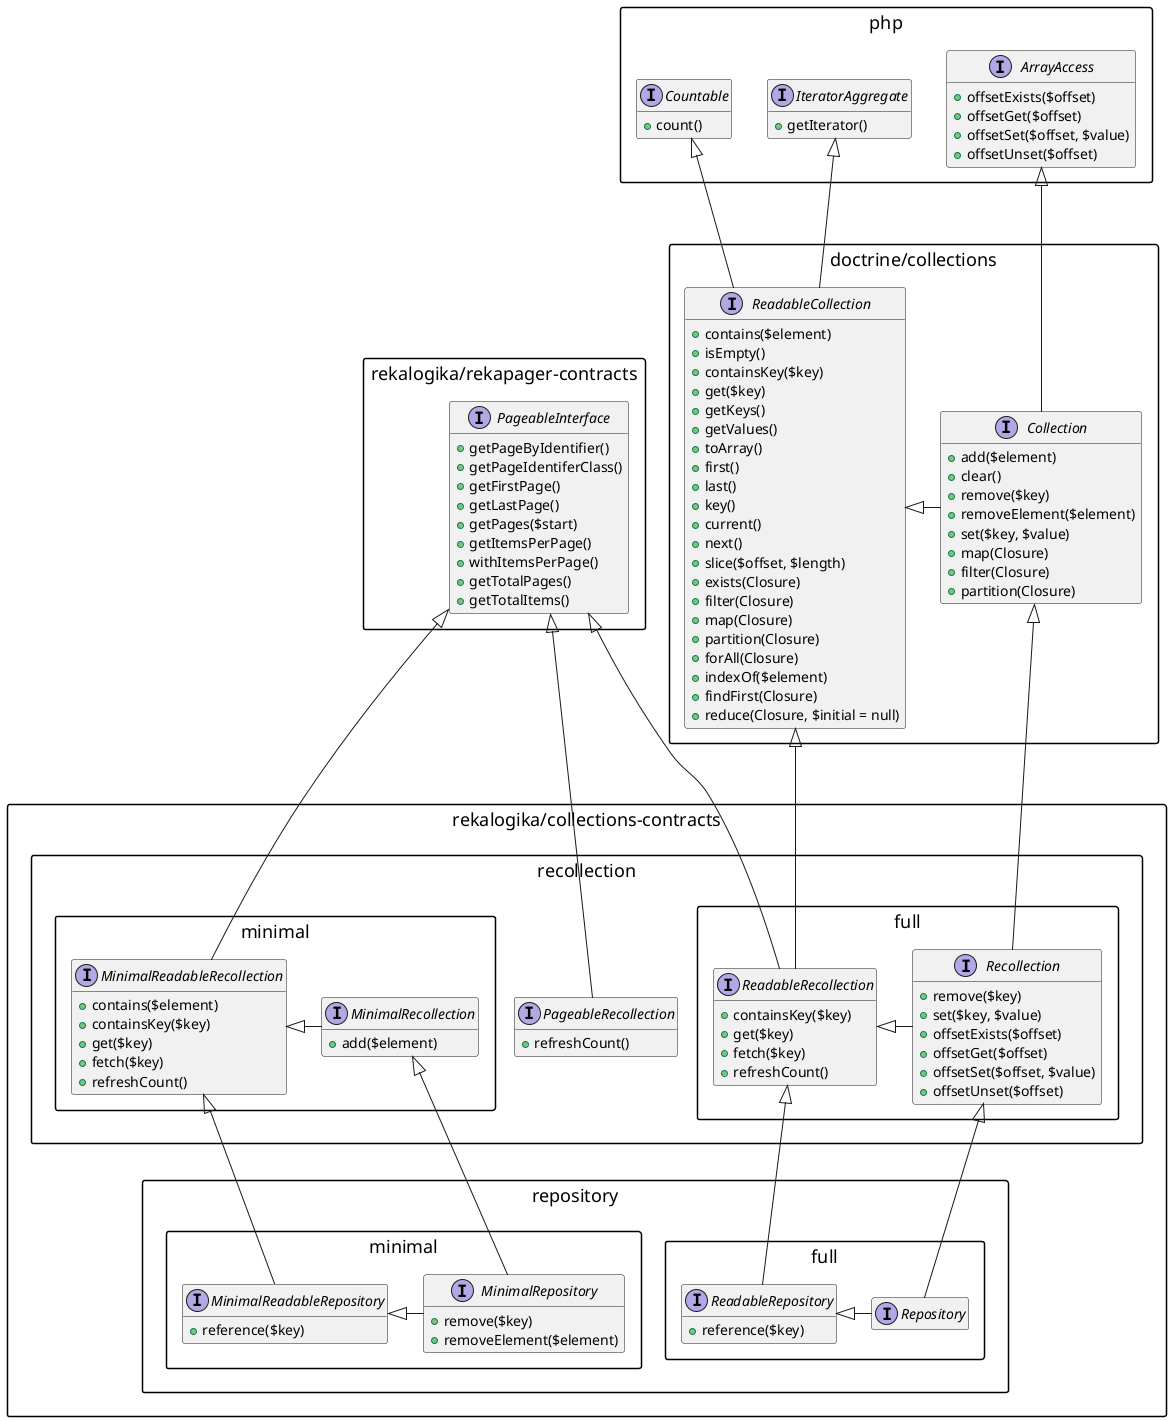 @startuml interface

skinparam packageStyle rectangle
hide empty methods
hide empty attributes

<style>
title {
    HorizontalAlignment left
    FontSize 18
    FontStyle normal
}
</style>

package php {
    interface ArrayAccess as "ArrayAccess" {
        +offsetExists($offset)
        +offsetGet($offset)
        +offsetSet($offset, $value)
        +offsetUnset($offset)
    }

    interface Countable as "Countable" {
        +count()
    }

    interface IteratorAggregate as "IteratorAggregate" {
        +getIterator()
    }
}

package "rekalogika/rekapager-contracts" {
    interface PageableInterface {
        +getPageByIdentifier()
        +getPageIdentiferClass()
        +getFirstPage()
        +getLastPage()
        +getPages($start)
        +getItemsPerPage()
        +withItemsPerPage()
        +getTotalPages()
        +getTotalItems()
    }
}

package "doctrine/collections" {
    interface ReadableCollection as "ReadableCollection" {
        +contains($element)
        +isEmpty()
        +containsKey($key)
        +get($key)
        +getKeys()
        +getValues()
        +toArray()
        +first()
        +last()
        +key()
        +current()
        +next()
        +slice($offset, $length)
        +exists(Closure)
        +filter(Closure)
        +map(Closure)
        +partition(Closure)
        +forAll(Closure)
        +indexOf($element)
        +findFirst(Closure)
        +reduce(Closure, $initial = null)
    }

    Countable <|-- ReadableCollection
    IteratorAggregate <|-- ReadableCollection

    interface Collection as "Collection" {
        +add($element)
        +clear()
        +remove($key)
        +removeElement($element)
        +set($key, $value)
        +map(Closure)
        +filter(Closure)
        +partition(Closure)
    }

    ArrayAccess <|--- Collection

    ReadableCollection <|- Collection
}

package "rekalogika/collections-contracts" {

    package "recollection" {
        interface PageableRecollection {
            +refreshCount()
        }

        package "minimal" {
            interface MinimalReadableRecollection {
                +contains($element)
                +containsKey($key)
                +get($key)
                +fetch($key)
                +refreshCount()
            }

            PageableInterface <|-- MinimalReadableRecollection

            interface MinimalRecollection {
                +add($element)
            }

            MinimalReadableRecollection <|- MinimalRecollection
        }

        package "full" {
            interface ReadableRecollection {
                +containsKey($key)
                +get($key)
                +fetch($key)
                +refreshCount()
            }

            PageableInterface <|--- ReadableRecollection
            ReadableCollection <|--- ReadableRecollection

            interface Recollection {
                +remove($key)
                +set($key, $value)
                +offsetExists($offset)
                +offsetGet($offset)
                +offsetSet($offset, $value)
                +offsetUnset($offset)
            }

            ReadableRecollection <|- Recollection
            Collection <|--- Recollection
        }

        PageableInterface <|-- PageableRecollection
    }

    package "repository" {
        package "full" {
            interface ReadableRepository {
                +reference($key)
            }

            ReadableRecollection <|-- ReadableRepository

            interface Repository {
            }

            ReadableRepository <|- Repository
            Recollection <|-- Repository
        }

        package "minimal" {
            interface MinimalReadableRepository {
                +reference($key)
            }

            MinimalReadableRecollection <|--- MinimalReadableRepository

            interface MinimalRepository {
                +remove($key)
                +removeElement($element)
            }

            MinimalReadableRepository <|- MinimalRepository
            MinimalRecollection <|-- MinimalRepository
        }
    }
}

@enduml